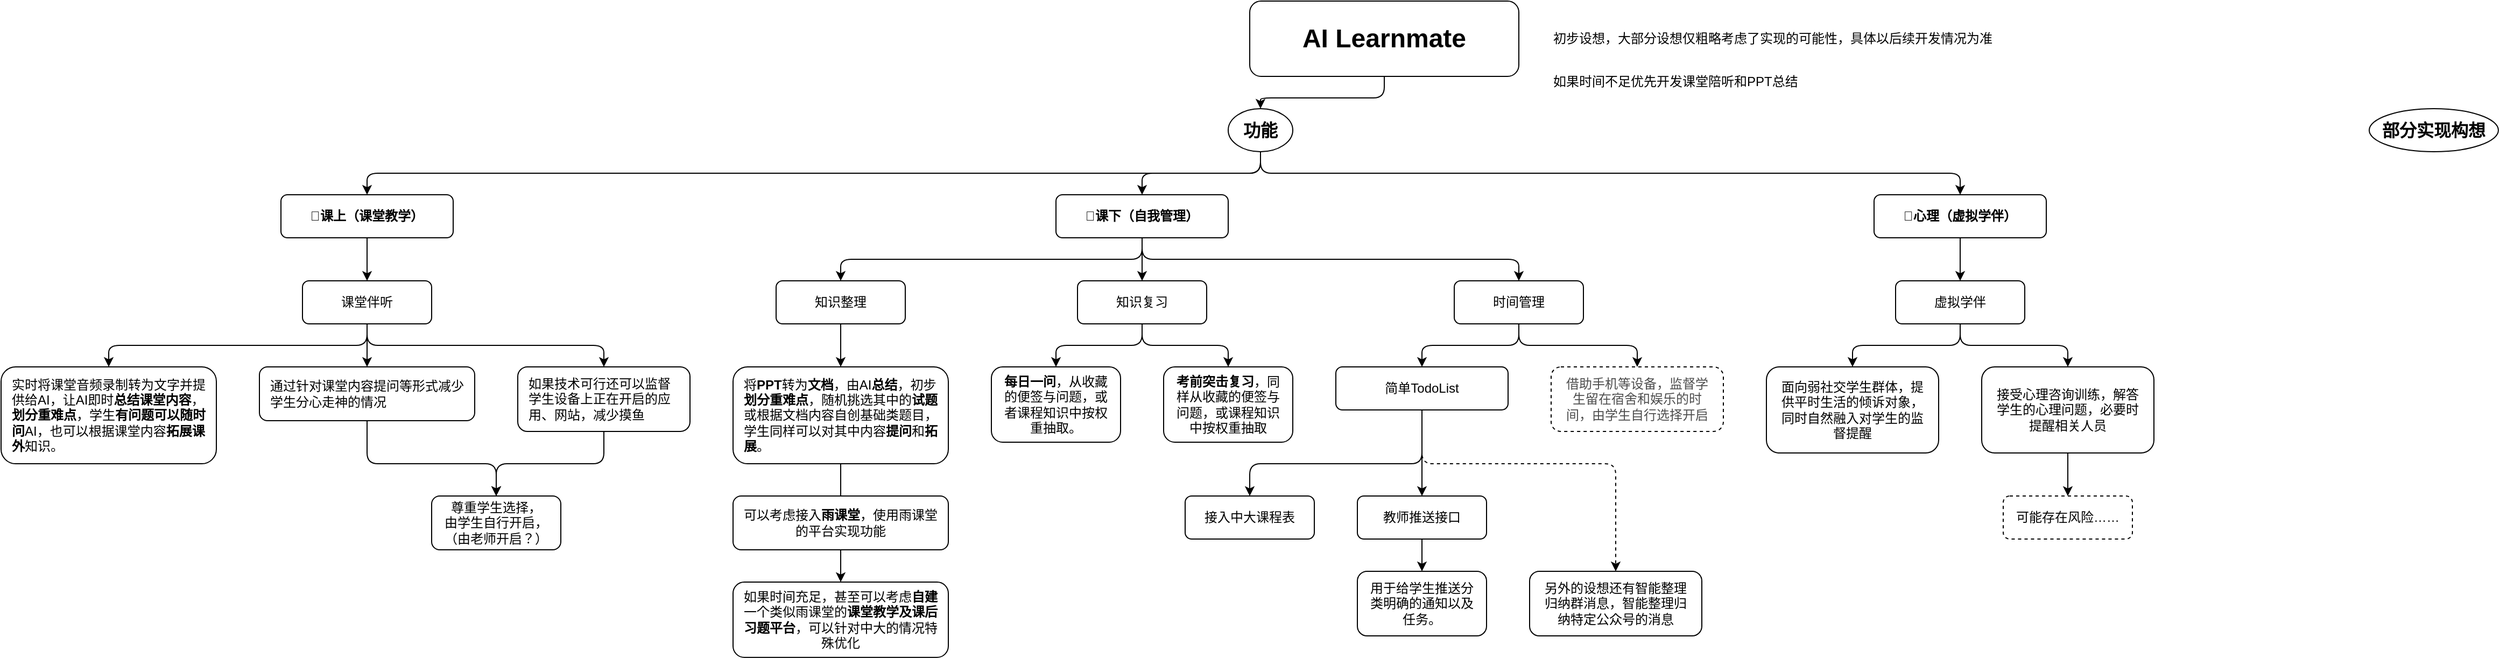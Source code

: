 <mxfile version="24.7.8">
  <diagram name="第 1 页" id="g-6fTX1lt_3LI96Er2u1">
    <mxGraphModel dx="3414" dy="2640" grid="1" gridSize="10" guides="1" tooltips="1" connect="1" arrows="1" fold="1" page="1" pageScale="1" pageWidth="827" pageHeight="1169" math="0" shadow="0">
      <root>
        <mxCell id="0" />
        <mxCell id="1" parent="0" />
        <mxCell id="7bBIJFDzEjGOsITr9nIe-58" value="" style="edgeStyle=orthogonalEdgeStyle;shape=connector;curved=0;rounded=1;orthogonalLoop=1;jettySize=auto;html=1;strokeColor=default;align=center;verticalAlign=middle;fontFamily=Helvetica;fontSize=12;fontColor=default;labelBackgroundColor=default;endArrow=classic;" parent="1" source="7bBIJFDzEjGOsITr9nIe-3" target="7bBIJFDzEjGOsITr9nIe-9" edge="1">
          <mxGeometry relative="1" as="geometry" />
        </mxCell>
        <mxCell id="7bBIJFDzEjGOsITr9nIe-3" value="&lt;b&gt;📖课上（课堂教学）&lt;/b&gt;" style="rounded=1;whiteSpace=wrap;html=1;spacing=10;" parent="1" vertex="1">
          <mxGeometry x="-660" y="200" width="160" height="40" as="geometry" />
        </mxCell>
        <mxCell id="7bBIJFDzEjGOsITr9nIe-64" style="edgeStyle=orthogonalEdgeStyle;shape=connector;curved=0;rounded=1;orthogonalLoop=1;jettySize=auto;html=1;entryX=0.5;entryY=0;entryDx=0;entryDy=0;strokeColor=default;align=center;verticalAlign=middle;fontFamily=Helvetica;fontSize=12;fontColor=default;labelBackgroundColor=default;endArrow=classic;" parent="1" source="7bBIJFDzEjGOsITr9nIe-4" target="7bBIJFDzEjGOsITr9nIe-17" edge="1">
          <mxGeometry relative="1" as="geometry">
            <Array as="points">
              <mxPoint x="140" y="260" />
              <mxPoint x="-140" y="260" />
            </Array>
          </mxGeometry>
        </mxCell>
        <mxCell id="7bBIJFDzEjGOsITr9nIe-65" value="" style="edgeStyle=orthogonalEdgeStyle;shape=connector;curved=0;rounded=1;orthogonalLoop=1;jettySize=auto;html=1;strokeColor=default;align=center;verticalAlign=middle;fontFamily=Helvetica;fontSize=12;fontColor=default;labelBackgroundColor=default;endArrow=classic;" parent="1" source="7bBIJFDzEjGOsITr9nIe-4" target="7bBIJFDzEjGOsITr9nIe-18" edge="1">
          <mxGeometry relative="1" as="geometry" />
        </mxCell>
        <mxCell id="7bBIJFDzEjGOsITr9nIe-66" style="edgeStyle=orthogonalEdgeStyle;shape=connector;curved=0;rounded=1;orthogonalLoop=1;jettySize=auto;html=1;entryX=0.5;entryY=0;entryDx=0;entryDy=0;strokeColor=default;align=center;verticalAlign=middle;fontFamily=Helvetica;fontSize=12;fontColor=default;labelBackgroundColor=default;endArrow=classic;" parent="1" source="7bBIJFDzEjGOsITr9nIe-4" target="7bBIJFDzEjGOsITr9nIe-41" edge="1">
          <mxGeometry relative="1" as="geometry">
            <Array as="points">
              <mxPoint x="140" y="260" />
              <mxPoint x="490" y="260" />
            </Array>
          </mxGeometry>
        </mxCell>
        <mxCell id="7bBIJFDzEjGOsITr9nIe-4" value="&lt;b&gt;💪课下（自我管理）&lt;/b&gt;" style="rounded=1;whiteSpace=wrap;html=1;spacing=10;" parent="1" vertex="1">
          <mxGeometry x="60" y="200" width="160" height="40" as="geometry" />
        </mxCell>
        <mxCell id="7bBIJFDzEjGOsITr9nIe-82" value="" style="edgeStyle=orthogonalEdgeStyle;shape=connector;curved=0;rounded=1;orthogonalLoop=1;jettySize=auto;html=1;strokeColor=default;align=center;verticalAlign=middle;fontFamily=Helvetica;fontSize=12;fontColor=default;labelBackgroundColor=default;endArrow=classic;" parent="1" source="7bBIJFDzEjGOsITr9nIe-5" target="7bBIJFDzEjGOsITr9nIe-79" edge="1">
          <mxGeometry relative="1" as="geometry" />
        </mxCell>
        <mxCell id="7bBIJFDzEjGOsITr9nIe-5" value="&lt;b&gt;💖心理（虚拟学伴）&lt;/b&gt;" style="rounded=1;whiteSpace=wrap;html=1;spacing=10;" parent="1" vertex="1">
          <mxGeometry x="820" y="200" width="160" height="40" as="geometry" />
        </mxCell>
        <mxCell id="7bBIJFDzEjGOsITr9nIe-22" value="" style="edgeStyle=orthogonalEdgeStyle;rounded=1;orthogonalLoop=1;jettySize=auto;html=1;fontFamily=Helvetica;fontSize=12;fontColor=default;curved=0;" parent="1" source="7bBIJFDzEjGOsITr9nIe-9" target="7bBIJFDzEjGOsITr9nIe-21" edge="1">
          <mxGeometry relative="1" as="geometry">
            <Array as="points">
              <mxPoint x="-580" y="340" />
              <mxPoint x="-820" y="340" />
            </Array>
          </mxGeometry>
        </mxCell>
        <mxCell id="7bBIJFDzEjGOsITr9nIe-32" style="edgeStyle=orthogonalEdgeStyle;shape=connector;curved=0;rounded=1;orthogonalLoop=1;jettySize=auto;html=1;entryX=0.5;entryY=0;entryDx=0;entryDy=0;strokeColor=default;align=center;verticalAlign=middle;fontFamily=Helvetica;fontSize=12;fontColor=default;labelBackgroundColor=default;endArrow=classic;" parent="1" source="7bBIJFDzEjGOsITr9nIe-9" target="7bBIJFDzEjGOsITr9nIe-31" edge="1">
          <mxGeometry relative="1" as="geometry" />
        </mxCell>
        <mxCell id="7bBIJFDzEjGOsITr9nIe-39" style="edgeStyle=orthogonalEdgeStyle;shape=connector;curved=0;rounded=1;orthogonalLoop=1;jettySize=auto;html=1;entryX=0.5;entryY=0;entryDx=0;entryDy=0;strokeColor=default;align=center;verticalAlign=middle;fontFamily=Helvetica;fontSize=12;fontColor=default;labelBackgroundColor=default;endArrow=classic;" parent="1" source="7bBIJFDzEjGOsITr9nIe-9" target="7bBIJFDzEjGOsITr9nIe-33" edge="1">
          <mxGeometry relative="1" as="geometry">
            <Array as="points">
              <mxPoint x="-580" y="340" />
              <mxPoint x="-360" y="340" />
            </Array>
          </mxGeometry>
        </mxCell>
        <mxCell id="7bBIJFDzEjGOsITr9nIe-9" value="课堂伴听" style="rounded=1;whiteSpace=wrap;html=1;" parent="1" vertex="1">
          <mxGeometry x="-640" y="280" width="120" height="40" as="geometry" />
        </mxCell>
        <mxCell id="7bBIJFDzEjGOsITr9nIe-27" value="" style="edgeStyle=orthogonalEdgeStyle;shape=connector;curved=0;rounded=1;orthogonalLoop=1;jettySize=auto;html=1;strokeColor=default;align=center;verticalAlign=middle;fontFamily=Helvetica;fontSize=12;fontColor=default;labelBackgroundColor=default;endArrow=classic;" parent="1" source="7bBIJFDzEjGOsITr9nIe-17" target="7bBIJFDzEjGOsITr9nIe-23" edge="1">
          <mxGeometry relative="1" as="geometry" />
        </mxCell>
        <mxCell id="7bBIJFDzEjGOsITr9nIe-17" value="知识整理" style="rounded=1;whiteSpace=wrap;html=1;strokeColor=default;align=center;verticalAlign=middle;fontFamily=Helvetica;fontSize=12;fontColor=default;fillColor=default;" parent="1" vertex="1">
          <mxGeometry x="-200" y="280" width="120" height="40" as="geometry" />
        </mxCell>
        <mxCell id="7bBIJFDzEjGOsITr9nIe-51" style="edgeStyle=orthogonalEdgeStyle;shape=connector;curved=0;rounded=1;orthogonalLoop=1;jettySize=auto;html=1;entryX=0.5;entryY=0;entryDx=0;entryDy=0;strokeColor=default;align=center;verticalAlign=middle;fontFamily=Helvetica;fontSize=12;fontColor=default;labelBackgroundColor=default;endArrow=classic;" parent="1" source="7bBIJFDzEjGOsITr9nIe-18" target="7bBIJFDzEjGOsITr9nIe-40" edge="1">
          <mxGeometry relative="1" as="geometry" />
        </mxCell>
        <mxCell id="7bBIJFDzEjGOsITr9nIe-53" style="edgeStyle=orthogonalEdgeStyle;shape=connector;curved=0;rounded=1;orthogonalLoop=1;jettySize=auto;html=1;entryX=0.5;entryY=0;entryDx=0;entryDy=0;strokeColor=default;align=center;verticalAlign=middle;fontFamily=Helvetica;fontSize=12;fontColor=default;labelBackgroundColor=default;endArrow=classic;" parent="1" source="7bBIJFDzEjGOsITr9nIe-18" target="7bBIJFDzEjGOsITr9nIe-49" edge="1">
          <mxGeometry relative="1" as="geometry" />
        </mxCell>
        <mxCell id="7bBIJFDzEjGOsITr9nIe-18" value="知识复习" style="rounded=1;whiteSpace=wrap;html=1;strokeColor=default;align=center;verticalAlign=middle;fontFamily=Helvetica;fontSize=12;fontColor=default;fillColor=default;" parent="1" vertex="1">
          <mxGeometry x="80" y="280" width="120" height="40" as="geometry" />
        </mxCell>
        <mxCell id="7bBIJFDzEjGOsITr9nIe-21" value="实时将课堂音频录制转为文字并提供给AI，让AI即时&lt;b&gt;总结课堂内容&lt;/b&gt;，&lt;b&gt;划分重难点&lt;/b&gt;，学生&lt;b&gt;有问题可以随时问&lt;/b&gt;AI，也可以根据课堂内容&lt;b&gt;拓展课外&lt;/b&gt;知识。" style="rounded=1;whiteSpace=wrap;html=1;spacing=10;align=left;" parent="1" vertex="1">
          <mxGeometry x="-920" y="360" width="200" height="90" as="geometry" />
        </mxCell>
        <mxCell id="7bBIJFDzEjGOsITr9nIe-30" value="" style="edgeStyle=orthogonalEdgeStyle;shape=connector;curved=0;rounded=1;orthogonalLoop=1;jettySize=auto;html=1;strokeColor=default;align=center;verticalAlign=middle;fontFamily=Helvetica;fontSize=12;fontColor=default;labelBackgroundColor=default;endArrow=classic;" parent="1" source="7bBIJFDzEjGOsITr9nIe-23" target="7bBIJFDzEjGOsITr9nIe-29" edge="1">
          <mxGeometry relative="1" as="geometry" />
        </mxCell>
        <mxCell id="7bBIJFDzEjGOsITr9nIe-23" value="将&lt;b&gt;PPT&lt;/b&gt;转为&lt;b&gt;文档&lt;/b&gt;，由AI&lt;b&gt;总结&lt;/b&gt;，初步&lt;b&gt;划分重难点&lt;/b&gt;，随机挑选其中的&lt;b&gt;试题&lt;/b&gt;或根据文档内容自创基础类题目，学生同样可以对其中内容&lt;b&gt;提问&lt;/b&gt;和&lt;b&gt;拓展&lt;/b&gt;。" style="rounded=1;whiteSpace=wrap;html=1;strokeColor=default;align=left;verticalAlign=middle;spacing=10;fontFamily=Helvetica;fontSize=12;fontColor=default;fillColor=default;" parent="1" vertex="1">
          <mxGeometry x="-240" y="360" width="200" height="90" as="geometry" />
        </mxCell>
        <mxCell id="7bBIJFDzEjGOsITr9nIe-24" value="初步设想，大部分设想仅粗略考虑了实现的可能性，具体以后续开发情况为准" style="text;html=1;align=left;verticalAlign=middle;resizable=0;points=[];autosize=1;strokeColor=none;fillColor=none;fontFamily=Helvetica;fontSize=12;fontColor=default;" parent="1" vertex="1">
          <mxGeometry x="520" y="40" width="430" height="30" as="geometry" />
        </mxCell>
        <mxCell id="7bBIJFDzEjGOsITr9nIe-28" value="可以考虑接入&lt;b&gt;雨课堂&lt;/b&gt;，使用雨课堂的平台实现功能" style="rounded=1;whiteSpace=wrap;html=1;strokeColor=default;align=center;verticalAlign=middle;spacing=10;fontFamily=Helvetica;fontSize=12;fontColor=default;labelBackgroundColor=default;fillColor=default;" parent="1" vertex="1">
          <mxGeometry x="-240" y="480" width="200" height="50" as="geometry" />
        </mxCell>
        <mxCell id="7bBIJFDzEjGOsITr9nIe-29" value="如果时间充足，甚至可以考虑&lt;b&gt;自建&lt;/b&gt;一个类似雨课堂的&lt;b&gt;课堂教学及课后习题平台&lt;/b&gt;，可以针对中大的情况特殊优化" style="rounded=1;whiteSpace=wrap;html=1;strokeColor=default;align=center;verticalAlign=middle;spacing=10;fontFamily=Helvetica;fontSize=12;fontColor=default;labelBackgroundColor=default;fillColor=default;" parent="1" vertex="1">
          <mxGeometry x="-240" y="560" width="200" height="70" as="geometry" />
        </mxCell>
        <mxCell id="7bBIJFDzEjGOsITr9nIe-38" style="edgeStyle=orthogonalEdgeStyle;shape=connector;curved=0;rounded=1;orthogonalLoop=1;jettySize=auto;html=1;entryX=0.5;entryY=0;entryDx=0;entryDy=0;strokeColor=default;align=center;verticalAlign=middle;fontFamily=Helvetica;fontSize=12;fontColor=default;labelBackgroundColor=default;endArrow=classic;" parent="1" source="7bBIJFDzEjGOsITr9nIe-31" target="7bBIJFDzEjGOsITr9nIe-35" edge="1">
          <mxGeometry relative="1" as="geometry">
            <Array as="points">
              <mxPoint x="-580" y="450" />
              <mxPoint x="-460" y="450" />
            </Array>
          </mxGeometry>
        </mxCell>
        <mxCell id="7bBIJFDzEjGOsITr9nIe-31" value="通过针对课堂内容提问等形式减少学生分心走神的情况" style="rounded=1;whiteSpace=wrap;html=1;spacing=10;align=left;" parent="1" vertex="1">
          <mxGeometry x="-680" y="360" width="200" height="50" as="geometry" />
        </mxCell>
        <mxCell id="7bBIJFDzEjGOsITr9nIe-37" style="edgeStyle=orthogonalEdgeStyle;shape=connector;curved=0;rounded=1;orthogonalLoop=1;jettySize=auto;html=1;entryX=0.5;entryY=0;entryDx=0;entryDy=0;strokeColor=default;align=center;verticalAlign=middle;fontFamily=Helvetica;fontSize=12;fontColor=default;labelBackgroundColor=default;endArrow=classic;" parent="1" source="7bBIJFDzEjGOsITr9nIe-33" target="7bBIJFDzEjGOsITr9nIe-35" edge="1">
          <mxGeometry relative="1" as="geometry" />
        </mxCell>
        <mxCell id="7bBIJFDzEjGOsITr9nIe-33" value="如果技术可行还可以监督学生设备上正在开启的应用、网站，减少摸鱼" style="rounded=1;whiteSpace=wrap;html=1;spacing=10;align=left;" parent="1" vertex="1">
          <mxGeometry x="-440" y="360" width="160" height="60" as="geometry" />
        </mxCell>
        <mxCell id="7bBIJFDzEjGOsITr9nIe-35" value="尊重学生选择，&lt;div&gt;由学生自行开启，&lt;/div&gt;&lt;div&gt;（由老师开启？）&lt;/div&gt;" style="rounded=1;whiteSpace=wrap;html=1;strokeColor=default;align=center;verticalAlign=middle;spacing=10;fontFamily=Helvetica;fontSize=12;fontColor=default;labelBackgroundColor=default;fillColor=default;" parent="1" vertex="1">
          <mxGeometry x="-520" y="480" width="120" height="50" as="geometry" />
        </mxCell>
        <mxCell id="7bBIJFDzEjGOsITr9nIe-40" value="&lt;b&gt;每日一问&lt;/b&gt;，从收藏的便签与问题，或者课程知识中按权重抽取。" style="rounded=1;whiteSpace=wrap;html=1;strokeColor=default;align=center;verticalAlign=middle;spacing=10;fontFamily=Helvetica;fontSize=12;fontColor=default;labelBackgroundColor=default;fillColor=default;" parent="1" vertex="1">
          <mxGeometry y="360" width="120" height="70" as="geometry" />
        </mxCell>
        <mxCell id="7bBIJFDzEjGOsITr9nIe-60" value="" style="edgeStyle=orthogonalEdgeStyle;shape=connector;curved=0;rounded=1;orthogonalLoop=1;jettySize=auto;html=1;strokeColor=default;align=center;verticalAlign=middle;fontFamily=Helvetica;fontSize=12;fontColor=default;labelBackgroundColor=default;endArrow=classic;" parent="1" source="7bBIJFDzEjGOsITr9nIe-41" target="7bBIJFDzEjGOsITr9nIe-46" edge="1">
          <mxGeometry relative="1" as="geometry" />
        </mxCell>
        <mxCell id="7bBIJFDzEjGOsITr9nIe-62" style="edgeStyle=orthogonalEdgeStyle;shape=connector;curved=0;rounded=1;orthogonalLoop=1;jettySize=auto;html=1;entryX=0.5;entryY=0;entryDx=0;entryDy=0;strokeColor=default;align=center;verticalAlign=middle;fontFamily=Helvetica;fontSize=12;fontColor=default;labelBackgroundColor=default;endArrow=classic;" parent="1" source="7bBIJFDzEjGOsITr9nIe-41" target="7bBIJFDzEjGOsITr9nIe-47" edge="1">
          <mxGeometry relative="1" as="geometry" />
        </mxCell>
        <mxCell id="7bBIJFDzEjGOsITr9nIe-41" value="时间管理" style="rounded=1;whiteSpace=wrap;html=1;strokeColor=default;align=center;verticalAlign=middle;spacing=10;fontFamily=Helvetica;fontSize=12;fontColor=default;labelBackgroundColor=default;fillColor=default;" parent="1" vertex="1">
          <mxGeometry x="430" y="280" width="120" height="40" as="geometry" />
        </mxCell>
        <mxCell id="7bBIJFDzEjGOsITr9nIe-92" style="edgeStyle=orthogonalEdgeStyle;shape=connector;curved=0;rounded=1;orthogonalLoop=1;jettySize=auto;html=1;entryX=0.5;entryY=0;entryDx=0;entryDy=0;strokeColor=default;align=center;verticalAlign=middle;fontFamily=Helvetica;fontSize=12;fontColor=default;labelBackgroundColor=default;endArrow=classic;" parent="1" source="7bBIJFDzEjGOsITr9nIe-43" target="7bBIJFDzEjGOsITr9nIe-3" edge="1">
          <mxGeometry relative="1" as="geometry">
            <Array as="points">
              <mxPoint x="250" y="180" />
              <mxPoint x="-580" y="180" />
            </Array>
          </mxGeometry>
        </mxCell>
        <mxCell id="7bBIJFDzEjGOsITr9nIe-93" style="edgeStyle=orthogonalEdgeStyle;shape=connector;curved=0;rounded=1;orthogonalLoop=1;jettySize=auto;html=1;entryX=0.5;entryY=0;entryDx=0;entryDy=0;strokeColor=default;align=center;verticalAlign=middle;fontFamily=Helvetica;fontSize=12;fontColor=default;labelBackgroundColor=default;endArrow=classic;" parent="1" source="7bBIJFDzEjGOsITr9nIe-43" target="7bBIJFDzEjGOsITr9nIe-4" edge="1">
          <mxGeometry relative="1" as="geometry" />
        </mxCell>
        <mxCell id="7bBIJFDzEjGOsITr9nIe-94" style="edgeStyle=orthogonalEdgeStyle;shape=connector;curved=0;rounded=1;orthogonalLoop=1;jettySize=auto;html=1;entryX=0.5;entryY=0;entryDx=0;entryDy=0;strokeColor=default;align=center;verticalAlign=middle;fontFamily=Helvetica;fontSize=12;fontColor=default;labelBackgroundColor=default;endArrow=classic;" parent="1" source="7bBIJFDzEjGOsITr9nIe-43" target="7bBIJFDzEjGOsITr9nIe-5" edge="1">
          <mxGeometry relative="1" as="geometry">
            <Array as="points">
              <mxPoint x="250" y="180" />
              <mxPoint x="900" y="180" />
            </Array>
          </mxGeometry>
        </mxCell>
        <mxCell id="7bBIJFDzEjGOsITr9nIe-43" value="&lt;font style=&quot;font-size: 16px;&quot;&gt;&lt;b&gt;功能&lt;/b&gt;&lt;/font&gt;" style="ellipse;whiteSpace=wrap;html=1;rounded=1;strokeColor=default;align=center;verticalAlign=middle;spacing=10;fontFamily=Helvetica;fontSize=12;fontColor=default;labelBackgroundColor=default;fillColor=default;" parent="1" vertex="1">
          <mxGeometry x="220" y="120" width="60" height="40" as="geometry" />
        </mxCell>
        <mxCell id="7bBIJFDzEjGOsITr9nIe-75" style="edgeStyle=orthogonalEdgeStyle;shape=connector;curved=0;rounded=1;orthogonalLoop=1;jettySize=auto;html=1;entryX=0.5;entryY=0;entryDx=0;entryDy=0;strokeColor=default;align=center;verticalAlign=middle;fontFamily=Helvetica;fontSize=12;fontColor=default;labelBackgroundColor=default;endArrow=classic;" parent="1" source="7bBIJFDzEjGOsITr9nIe-46" target="7bBIJFDzEjGOsITr9nIe-68" edge="1">
          <mxGeometry relative="1" as="geometry">
            <Array as="points">
              <mxPoint x="400" y="450" />
              <mxPoint x="240" y="450" />
            </Array>
          </mxGeometry>
        </mxCell>
        <mxCell id="7bBIJFDzEjGOsITr9nIe-77" style="edgeStyle=orthogonalEdgeStyle;shape=connector;curved=0;rounded=1;orthogonalLoop=1;jettySize=auto;html=1;entryX=0.5;entryY=0;entryDx=0;entryDy=0;strokeColor=default;align=center;verticalAlign=middle;fontFamily=Helvetica;fontSize=12;fontColor=default;labelBackgroundColor=default;endArrow=classic;" parent="1" source="7bBIJFDzEjGOsITr9nIe-46" target="7bBIJFDzEjGOsITr9nIe-69" edge="1">
          <mxGeometry relative="1" as="geometry" />
        </mxCell>
        <mxCell id="7bBIJFDzEjGOsITr9nIe-78" style="edgeStyle=orthogonalEdgeStyle;shape=connector;curved=0;rounded=1;orthogonalLoop=1;jettySize=auto;html=1;entryX=0.5;entryY=0;entryDx=0;entryDy=0;strokeColor=default;align=center;verticalAlign=middle;fontFamily=Helvetica;fontSize=12;fontColor=default;labelBackgroundColor=default;endArrow=classic;dashed=1;" parent="1" source="7bBIJFDzEjGOsITr9nIe-46" target="7bBIJFDzEjGOsITr9nIe-50" edge="1">
          <mxGeometry relative="1" as="geometry">
            <Array as="points">
              <mxPoint x="400" y="450" />
              <mxPoint x="580" y="450" />
            </Array>
          </mxGeometry>
        </mxCell>
        <mxCell id="7bBIJFDzEjGOsITr9nIe-46" value="简单TodoList" style="rounded=1;whiteSpace=wrap;html=1;strokeColor=default;align=center;verticalAlign=middle;spacing=10;fontFamily=Helvetica;fontSize=12;fontColor=default;labelBackgroundColor=default;fillColor=default;" parent="1" vertex="1">
          <mxGeometry x="320" y="360" width="160" height="40" as="geometry" />
        </mxCell>
        <mxCell id="7bBIJFDzEjGOsITr9nIe-47" value="&lt;font color=&quot;#4d4d4d&quot;&gt;借助手机等设备，监督学生留在宿舍和娱乐的时间，由学生自行选择开启&lt;/font&gt;" style="rounded=1;whiteSpace=wrap;html=1;strokeColor=default;align=center;verticalAlign=middle;spacing=10;fontFamily=Helvetica;fontSize=12;fontColor=default;labelBackgroundColor=default;fillColor=default;dashed=1;" parent="1" vertex="1">
          <mxGeometry x="520" y="360" width="160" height="60" as="geometry" />
        </mxCell>
        <mxCell id="7bBIJFDzEjGOsITr9nIe-89" style="edgeStyle=orthogonalEdgeStyle;shape=connector;curved=0;rounded=1;orthogonalLoop=1;jettySize=auto;html=1;entryX=0.5;entryY=0;entryDx=0;entryDy=0;strokeColor=default;align=center;verticalAlign=middle;fontFamily=Helvetica;fontSize=12;fontColor=default;labelBackgroundColor=default;endArrow=classic;" parent="1" source="7bBIJFDzEjGOsITr9nIe-48" target="7bBIJFDzEjGOsITr9nIe-43" edge="1">
          <mxGeometry relative="1" as="geometry" />
        </mxCell>
        <mxCell id="7bBIJFDzEjGOsITr9nIe-48" value="&lt;h1&gt;AI Learnmate&lt;/h1&gt;" style="rounded=1;whiteSpace=wrap;html=1;strokeColor=default;align=center;verticalAlign=middle;spacing=10;fontFamily=Helvetica;fontSize=12;fontColor=default;labelBackgroundColor=default;fillColor=default;" parent="1" vertex="1">
          <mxGeometry x="240" y="20" width="250" height="70" as="geometry" />
        </mxCell>
        <mxCell id="7bBIJFDzEjGOsITr9nIe-49" value="&lt;b&gt;考前突击复习&lt;/b&gt;，同样从收藏的便签与问题，或课程知识中按权重抽取" style="rounded=1;whiteSpace=wrap;html=1;strokeColor=default;align=center;verticalAlign=middle;spacing=10;fontFamily=Helvetica;fontSize=12;fontColor=default;labelBackgroundColor=default;fillColor=default;" parent="1" vertex="1">
          <mxGeometry x="160" y="360" width="120" height="70" as="geometry" />
        </mxCell>
        <mxCell id="7bBIJFDzEjGOsITr9nIe-50" value="另外的设想还有智能整理归纳群消息，智能整理归纳特定公众号的消息" style="rounded=1;whiteSpace=wrap;html=1;strokeColor=default;align=center;verticalAlign=middle;spacing=10;fontFamily=Helvetica;fontSize=12;fontColor=default;labelBackgroundColor=default;fillColor=default;" parent="1" vertex="1">
          <mxGeometry x="500" y="550" width="160" height="60" as="geometry" />
        </mxCell>
        <mxCell id="7bBIJFDzEjGOsITr9nIe-63" value="&lt;font style=&quot;font-size: 16px;&quot;&gt;&lt;b&gt;部分实现构想&lt;/b&gt;&lt;/font&gt;" style="ellipse;whiteSpace=wrap;html=1;rounded=1;strokeColor=default;align=center;verticalAlign=middle;spacing=10;fontFamily=Helvetica;fontSize=12;fontColor=default;labelBackgroundColor=default;fillColor=default;" parent="1" vertex="1">
          <mxGeometry x="1280" y="120" width="120" height="40" as="geometry" />
        </mxCell>
        <mxCell id="7bBIJFDzEjGOsITr9nIe-68" value="接入中大课程表" style="rounded=1;whiteSpace=wrap;html=1;strokeColor=default;align=center;verticalAlign=middle;spacing=10;fontFamily=Helvetica;fontSize=12;fontColor=default;labelBackgroundColor=default;fillColor=default;" parent="1" vertex="1">
          <mxGeometry x="180" y="480" width="120" height="40" as="geometry" />
        </mxCell>
        <mxCell id="7bBIJFDzEjGOsITr9nIe-74" value="" style="edgeStyle=orthogonalEdgeStyle;shape=connector;curved=0;rounded=1;orthogonalLoop=1;jettySize=auto;html=1;strokeColor=default;align=center;verticalAlign=middle;fontFamily=Helvetica;fontSize=12;fontColor=default;labelBackgroundColor=default;endArrow=classic;" parent="1" source="7bBIJFDzEjGOsITr9nIe-69" target="7bBIJFDzEjGOsITr9nIe-73" edge="1">
          <mxGeometry relative="1" as="geometry" />
        </mxCell>
        <mxCell id="7bBIJFDzEjGOsITr9nIe-69" value="教师推送接口" style="rounded=1;whiteSpace=wrap;html=1;strokeColor=default;align=center;verticalAlign=middle;spacing=10;fontFamily=Helvetica;fontSize=12;fontColor=default;labelBackgroundColor=default;fillColor=default;" parent="1" vertex="1">
          <mxGeometry x="340" y="480" width="120" height="40" as="geometry" />
        </mxCell>
        <mxCell id="7bBIJFDzEjGOsITr9nIe-73" value="用于给学生推送分类明确的通知以及任务。" style="rounded=1;whiteSpace=wrap;html=1;strokeColor=default;align=center;verticalAlign=middle;spacing=10;fontFamily=Helvetica;fontSize=12;fontColor=default;labelBackgroundColor=default;fillColor=default;" parent="1" vertex="1">
          <mxGeometry x="340" y="550" width="120" height="60" as="geometry" />
        </mxCell>
        <mxCell id="7bBIJFDzEjGOsITr9nIe-86" value="" style="edgeStyle=orthogonalEdgeStyle;shape=connector;curved=0;rounded=1;orthogonalLoop=1;jettySize=auto;html=1;strokeColor=default;align=center;verticalAlign=middle;fontFamily=Helvetica;fontSize=12;fontColor=default;labelBackgroundColor=default;endArrow=classic;" parent="1" source="7bBIJFDzEjGOsITr9nIe-79" target="7bBIJFDzEjGOsITr9nIe-83" edge="1">
          <mxGeometry relative="1" as="geometry" />
        </mxCell>
        <mxCell id="7bBIJFDzEjGOsITr9nIe-87" style="edgeStyle=orthogonalEdgeStyle;shape=connector;curved=0;rounded=1;orthogonalLoop=1;jettySize=auto;html=1;entryX=0.5;entryY=0;entryDx=0;entryDy=0;strokeColor=default;align=center;verticalAlign=middle;fontFamily=Helvetica;fontSize=12;fontColor=default;labelBackgroundColor=default;endArrow=classic;" parent="1" source="7bBIJFDzEjGOsITr9nIe-79" target="7bBIJFDzEjGOsITr9nIe-80" edge="1">
          <mxGeometry relative="1" as="geometry" />
        </mxCell>
        <mxCell id="7bBIJFDzEjGOsITr9nIe-79" value="虚拟学伴" style="rounded=1;whiteSpace=wrap;html=1;strokeColor=default;align=center;verticalAlign=middle;spacing=10;fontFamily=Helvetica;fontSize=12;fontColor=default;labelBackgroundColor=default;fillColor=default;" parent="1" vertex="1">
          <mxGeometry x="840" y="280" width="120" height="40" as="geometry" />
        </mxCell>
        <mxCell id="7bBIJFDzEjGOsITr9nIe-80" value="面向弱社交学生群体，提供平时生活的倾诉对象，同时自然融入对学生的监督提醒" style="rounded=1;whiteSpace=wrap;html=1;strokeColor=default;align=center;verticalAlign=middle;spacing=10;fontFamily=Helvetica;fontSize=12;fontColor=default;labelBackgroundColor=default;fillColor=default;" parent="1" vertex="1">
          <mxGeometry x="720" y="360" width="160" height="80" as="geometry" />
        </mxCell>
        <mxCell id="7bBIJFDzEjGOsITr9nIe-85" value="" style="edgeStyle=orthogonalEdgeStyle;shape=connector;curved=0;rounded=1;orthogonalLoop=1;jettySize=auto;html=1;strokeColor=default;align=center;verticalAlign=middle;fontFamily=Helvetica;fontSize=12;fontColor=default;labelBackgroundColor=default;endArrow=classic;" parent="1" source="7bBIJFDzEjGOsITr9nIe-83" target="7bBIJFDzEjGOsITr9nIe-84" edge="1">
          <mxGeometry relative="1" as="geometry" />
        </mxCell>
        <mxCell id="7bBIJFDzEjGOsITr9nIe-83" value="接受心理咨询训练，解答学生的心理问题，必要时提醒相关人员" style="rounded=1;whiteSpace=wrap;html=1;strokeColor=default;align=center;verticalAlign=middle;spacing=10;fontFamily=Helvetica;fontSize=12;fontColor=default;labelBackgroundColor=default;fillColor=default;" parent="1" vertex="1">
          <mxGeometry x="920" y="360" width="160" height="80" as="geometry" />
        </mxCell>
        <mxCell id="7bBIJFDzEjGOsITr9nIe-84" value="可能存在风险……" style="rounded=1;whiteSpace=wrap;html=1;strokeColor=default;align=center;verticalAlign=middle;spacing=10;fontFamily=Helvetica;fontSize=12;fontColor=default;labelBackgroundColor=default;fillColor=default;dashed=1;" parent="1" vertex="1">
          <mxGeometry x="940" y="480" width="120" height="40" as="geometry" />
        </mxCell>
        <mxCell id="7bBIJFDzEjGOsITr9nIe-95" value="如果时间不足优先开发课堂陪听和PPT总结" style="text;html=1;align=left;verticalAlign=middle;resizable=0;points=[];autosize=1;strokeColor=none;fillColor=none;fontFamily=Helvetica;fontSize=12;fontColor=default;labelBackgroundColor=default;" parent="1" vertex="1">
          <mxGeometry x="520" y="80" width="250" height="30" as="geometry" />
        </mxCell>
      </root>
    </mxGraphModel>
  </diagram>
</mxfile>
